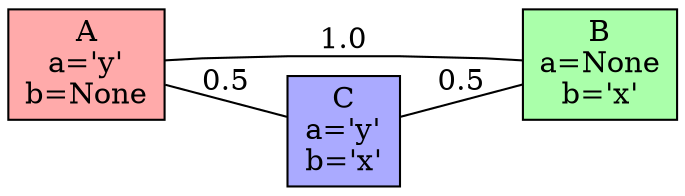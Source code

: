 graph {
   node [shape=record, style=filled, nodesep=4];
   splines=polyline;
   rankdir="LR";
  

   "A\na='y'\nb=None" [fillcolor="#ffaaaa"]
   "B\na=None\nb='x'" [fillcolor="#aaffaa"]
   "C\na='y'\nb='x'" [fillcolor="#aaaaff"]
 
   "A\na='y'\nb=None" -- "B\na=None\nb='x'" [label="1.0"]
   "A\na='y'\nb=None" -- "C\na='y'\nb='x'"[label="0.5"]
   "C\na='y'\nb='x'" -- "B\na=None\nb='x'" [label="0.5"]
}
